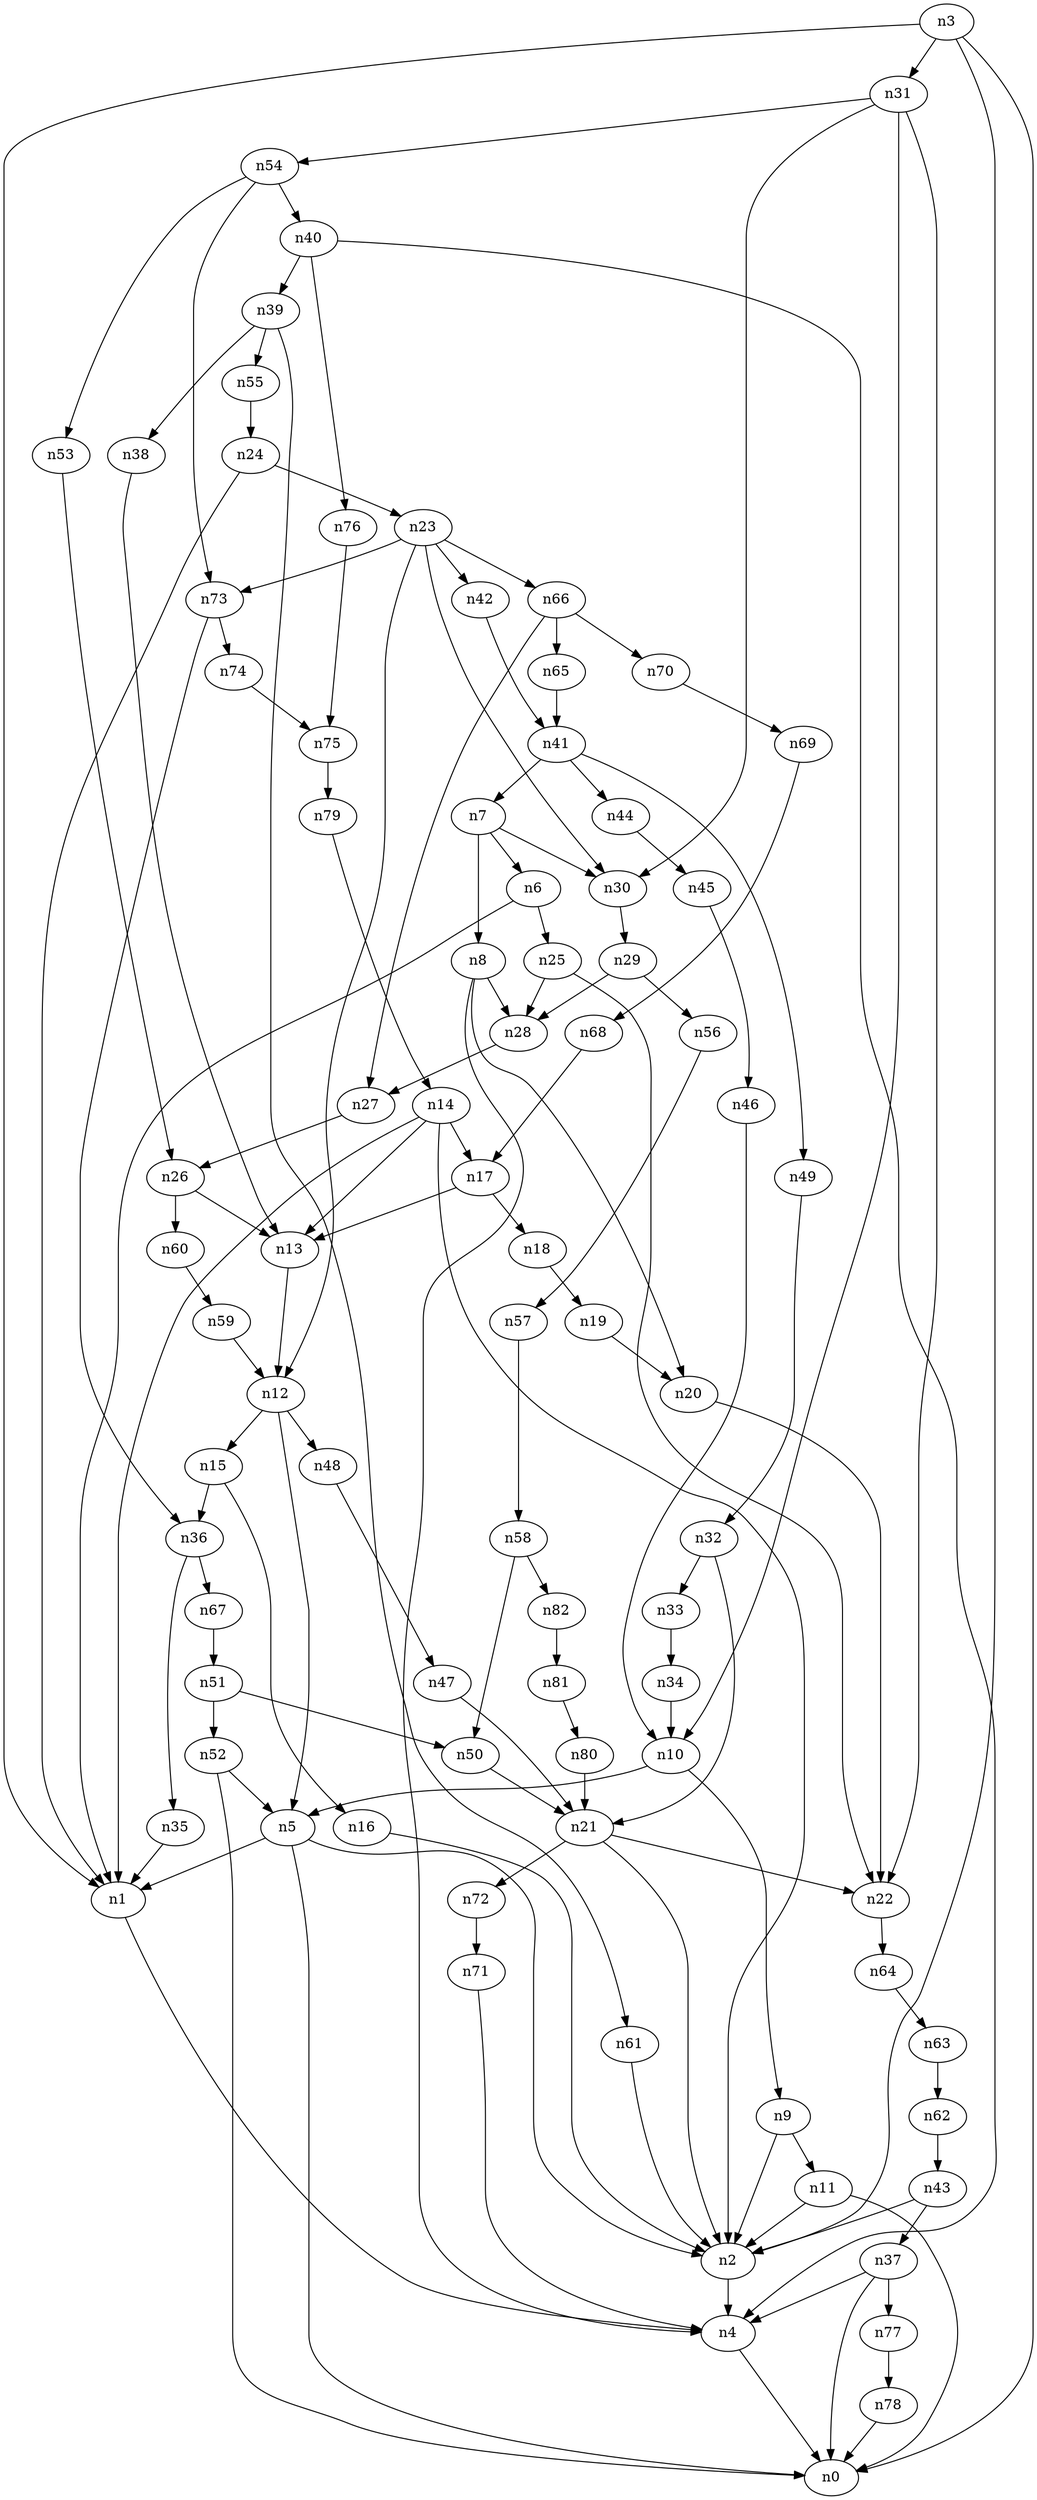digraph G {
	n1 -> n4	 [_graphml_id=e4];
	n2 -> n4	 [_graphml_id=e7];
	n3 -> n0	 [_graphml_id=e0];
	n3 -> n1	 [_graphml_id=e3];
	n3 -> n2	 [_graphml_id=e6];
	n3 -> n31	 [_graphml_id=e49];
	n4 -> n0	 [_graphml_id=e1];
	n5 -> n0	 [_graphml_id=e2];
	n5 -> n1	 [_graphml_id=e5];
	n5 -> n2	 [_graphml_id=e8];
	n6 -> n1	 [_graphml_id=e9];
	n6 -> n25	 [_graphml_id=e38];
	n7 -> n6	 [_graphml_id=e10];
	n7 -> n8	 [_graphml_id=e11];
	n7 -> n30	 [_graphml_id=e47];
	n8 -> n4	 [_graphml_id=e12];
	n8 -> n20	 [_graphml_id=e31];
	n8 -> n28	 [_graphml_id=e44];
	n9 -> n2	 [_graphml_id=e13];
	n9 -> n11	 [_graphml_id=e16];
	n10 -> n5	 [_graphml_id=e15];
	n10 -> n9	 [_graphml_id=e14];
	n11 -> n0	 [_graphml_id=e17];
	n11 -> n2	 [_graphml_id=e40];
	n12 -> n5	 [_graphml_id=e18];
	n12 -> n15	 [_graphml_id=e22];
	n12 -> n48	 [_graphml_id=e77];
	n13 -> n12	 [_graphml_id=e19];
	n14 -> n1	 [_graphml_id=e27];
	n14 -> n2	 [_graphml_id=e21];
	n14 -> n13	 [_graphml_id=e20];
	n14 -> n17	 [_graphml_id=e26];
	n15 -> n16	 [_graphml_id=e23];
	n15 -> n36	 [_graphml_id=e57];
	n16 -> n2	 [_graphml_id=e24];
	n17 -> n13	 [_graphml_id=e25];
	n17 -> n18	 [_graphml_id=e28];
	n18 -> n19	 [_graphml_id=e29];
	n19 -> n20	 [_graphml_id=e30];
	n20 -> n22	 [_graphml_id=e34];
	n21 -> n2	 [_graphml_id=e32];
	n21 -> n22	 [_graphml_id=e33];
	n21 -> n72	 [_graphml_id=e117];
	n22 -> n64	 [_graphml_id=e104];
	n23 -> n12	 [_graphml_id=e35];
	n23 -> n30	 [_graphml_id=e60];
	n23 -> n42	 [_graphml_id=e67];
	n23 -> n66	 [_graphml_id=e107];
	n23 -> n73	 [_graphml_id=e118];
	n24 -> n1	 [_graphml_id=e37];
	n24 -> n23	 [_graphml_id=e36];
	n25 -> n22	 [_graphml_id=e39];
	n25 -> n28	 [_graphml_id=e80];
	n26 -> n13	 [_graphml_id=e41];
	n26 -> n60	 [_graphml_id=e97];
	n27 -> n26	 [_graphml_id=e42];
	n28 -> n27	 [_graphml_id=e43];
	n29 -> n28	 [_graphml_id=e45];
	n29 -> n56	 [_graphml_id=e91];
	n30 -> n29	 [_graphml_id=e46];
	n31 -> n10	 [_graphml_id=e48];
	n31 -> n22	 [_graphml_id=e70];
	n31 -> n30	 [_graphml_id=e50];
	n31 -> n54	 [_graphml_id=e90];
	n32 -> n21	 [_graphml_id=e51];
	n32 -> n33	 [_graphml_id=e52];
	n33 -> n34	 [_graphml_id=e53];
	n34 -> n10	 [_graphml_id=e54];
	n35 -> n1	 [_graphml_id=e55];
	n36 -> n35	 [_graphml_id=e56];
	n36 -> n67	 [_graphml_id=e108];
	n37 -> n0	 [_graphml_id=e59];
	n37 -> n4	 [_graphml_id=e58];
	n37 -> n77	 [_graphml_id=e125];
	n38 -> n13	 [_graphml_id=e61];
	n39 -> n38	 [_graphml_id=e62];
	n39 -> n55	 [_graphml_id=e89];
	n39 -> n61	 [_graphml_id=e99];
	n40 -> n4	 [_graphml_id=e64];
	n40 -> n39	 [_graphml_id=e63];
	n40 -> n76	 [_graphml_id=e124];
	n41 -> n7	 [_graphml_id=e65];
	n41 -> n44	 [_graphml_id=e71];
	n41 -> n49	 [_graphml_id=e79];
	n42 -> n41	 [_graphml_id=e66];
	n43 -> n2	 [_graphml_id=e68];
	n43 -> n37	 [_graphml_id=e69];
	n44 -> n45	 [_graphml_id=e72];
	n45 -> n46	 [_graphml_id=e73];
	n46 -> n10	 [_graphml_id=e74];
	n47 -> n21	 [_graphml_id=e75];
	n48 -> n47	 [_graphml_id=e76];
	n49 -> n32	 [_graphml_id=e78];
	n50 -> n21	 [_graphml_id=e81];
	n51 -> n50	 [_graphml_id=e82];
	n51 -> n52	 [_graphml_id=e83];
	n52 -> n0	 [_graphml_id=e84];
	n52 -> n5	 [_graphml_id=e100];
	n53 -> n26	 [_graphml_id=e85];
	n54 -> n40	 [_graphml_id=e87];
	n54 -> n53	 [_graphml_id=e86];
	n54 -> n73	 [_graphml_id=e120];
	n55 -> n24	 [_graphml_id=e88];
	n56 -> n57	 [_graphml_id=e92];
	n57 -> n58	 [_graphml_id=e93];
	n58 -> n50	 [_graphml_id=e94];
	n58 -> n82	 [_graphml_id=e133];
	n59 -> n12	 [_graphml_id=e95];
	n60 -> n59	 [_graphml_id=e96];
	n61 -> n2	 [_graphml_id=e98];
	n62 -> n43	 [_graphml_id=e101];
	n63 -> n62	 [_graphml_id=e102];
	n64 -> n63	 [_graphml_id=e103];
	n65 -> n41	 [_graphml_id=e105];
	n66 -> n27	 [_graphml_id=e110];
	n66 -> n65	 [_graphml_id=e106];
	n66 -> n70	 [_graphml_id=e114];
	n67 -> n51	 [_graphml_id=e109];
	n68 -> n17	 [_graphml_id=e111];
	n69 -> n68	 [_graphml_id=e112];
	n70 -> n69	 [_graphml_id=e113];
	n71 -> n4	 [_graphml_id=e115];
	n72 -> n71	 [_graphml_id=e116];
	n73 -> n36	 [_graphml_id=e119];
	n73 -> n74	 [_graphml_id=e121];
	n74 -> n75	 [_graphml_id=e122];
	n75 -> n79	 [_graphml_id=e129];
	n76 -> n75	 [_graphml_id=e123];
	n77 -> n78	 [_graphml_id=e126];
	n78 -> n0	 [_graphml_id=e127];
	n79 -> n14	 [_graphml_id=e128];
	n80 -> n21	 [_graphml_id=e130];
	n81 -> n80	 [_graphml_id=e131];
	n82 -> n81	 [_graphml_id=e132];
}

